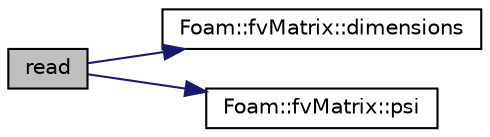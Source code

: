 digraph "read"
{
  bgcolor="transparent";
  edge [fontname="Helvetica",fontsize="10",labelfontname="Helvetica",labelfontsize="10"];
  node [fontname="Helvetica",fontsize="10",shape=record];
  rankdir="LR";
  Node1 [label="read",height=0.2,width=0.4,color="black", fillcolor="grey75", style="filled" fontcolor="black"];
  Node1 -> Node2 [color="midnightblue",fontsize="10",style="solid",fontname="Helvetica"];
  Node2 [label="Foam::fvMatrix::dimensions",height=0.2,width=0.4,color="black",URL="$classFoam_1_1fvMatrix.html#a05cb9bdb503035d8ab9d5971af03deb1"];
  Node1 -> Node3 [color="midnightblue",fontsize="10",style="solid",fontname="Helvetica"];
  Node3 [label="Foam::fvMatrix::psi",height=0.2,width=0.4,color="black",URL="$classFoam_1_1fvMatrix.html#a57bd59e9c54833774641fd197eb3964a"];
}
